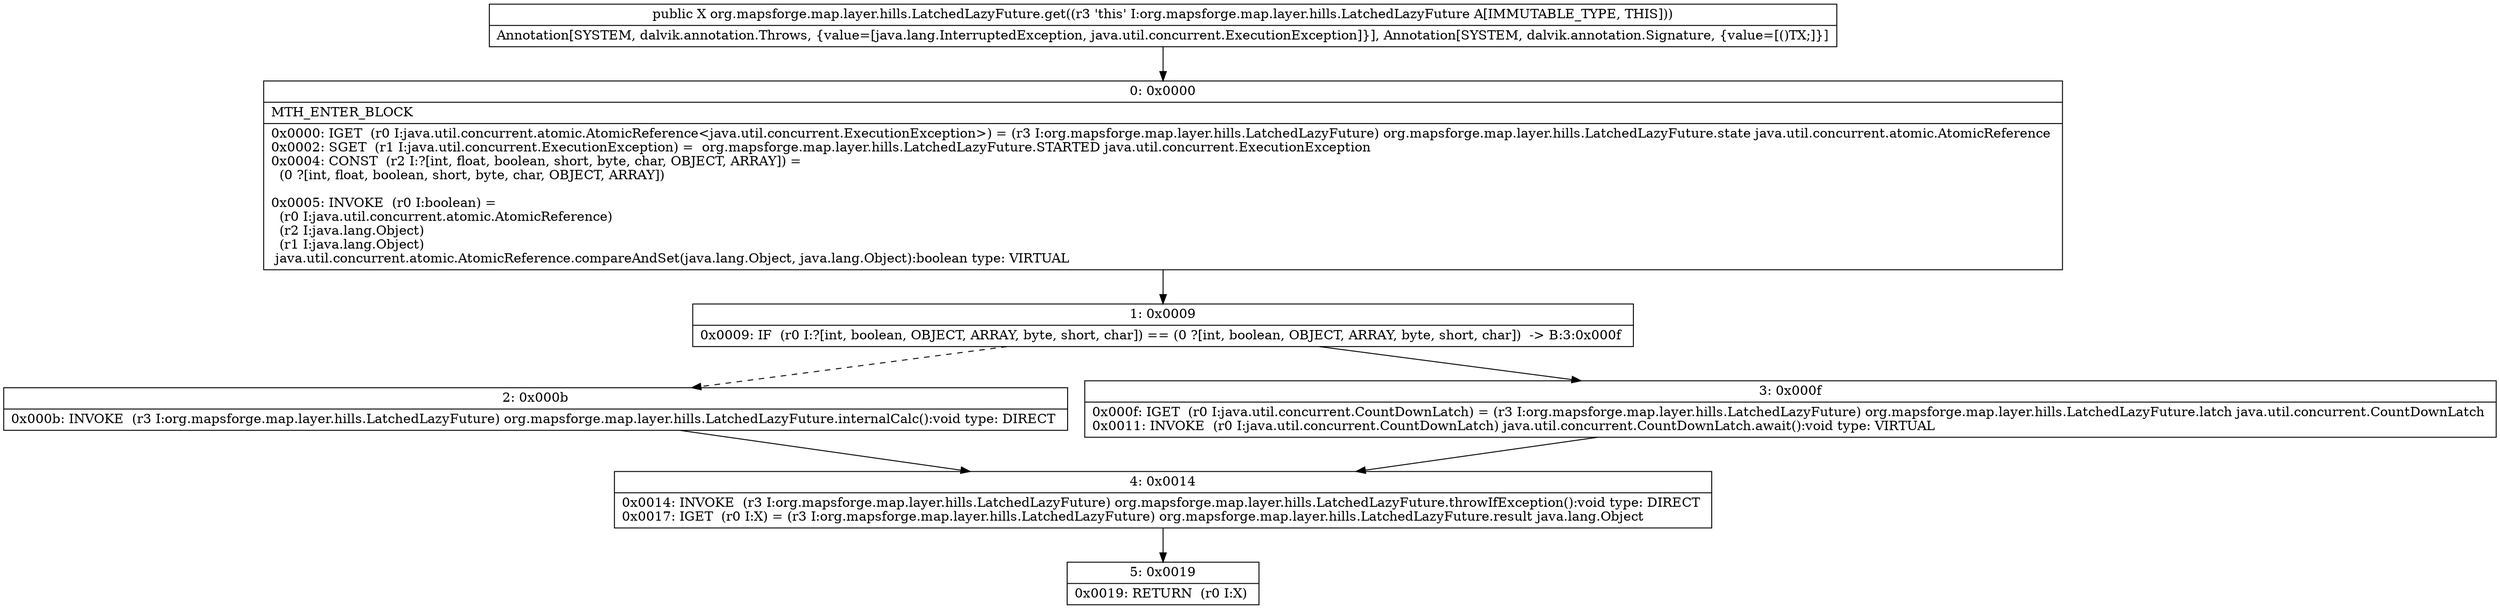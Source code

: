 digraph "CFG fororg.mapsforge.map.layer.hills.LatchedLazyFuture.get()Ljava\/lang\/Object;" {
Node_0 [shape=record,label="{0\:\ 0x0000|MTH_ENTER_BLOCK\l|0x0000: IGET  (r0 I:java.util.concurrent.atomic.AtomicReference\<java.util.concurrent.ExecutionException\>) = (r3 I:org.mapsforge.map.layer.hills.LatchedLazyFuture) org.mapsforge.map.layer.hills.LatchedLazyFuture.state java.util.concurrent.atomic.AtomicReference \l0x0002: SGET  (r1 I:java.util.concurrent.ExecutionException) =  org.mapsforge.map.layer.hills.LatchedLazyFuture.STARTED java.util.concurrent.ExecutionException \l0x0004: CONST  (r2 I:?[int, float, boolean, short, byte, char, OBJECT, ARRAY]) = \l  (0 ?[int, float, boolean, short, byte, char, OBJECT, ARRAY])\l \l0x0005: INVOKE  (r0 I:boolean) = \l  (r0 I:java.util.concurrent.atomic.AtomicReference)\l  (r2 I:java.lang.Object)\l  (r1 I:java.lang.Object)\l java.util.concurrent.atomic.AtomicReference.compareAndSet(java.lang.Object, java.lang.Object):boolean type: VIRTUAL \l}"];
Node_1 [shape=record,label="{1\:\ 0x0009|0x0009: IF  (r0 I:?[int, boolean, OBJECT, ARRAY, byte, short, char]) == (0 ?[int, boolean, OBJECT, ARRAY, byte, short, char])  \-\> B:3:0x000f \l}"];
Node_2 [shape=record,label="{2\:\ 0x000b|0x000b: INVOKE  (r3 I:org.mapsforge.map.layer.hills.LatchedLazyFuture) org.mapsforge.map.layer.hills.LatchedLazyFuture.internalCalc():void type: DIRECT \l}"];
Node_3 [shape=record,label="{3\:\ 0x000f|0x000f: IGET  (r0 I:java.util.concurrent.CountDownLatch) = (r3 I:org.mapsforge.map.layer.hills.LatchedLazyFuture) org.mapsforge.map.layer.hills.LatchedLazyFuture.latch java.util.concurrent.CountDownLatch \l0x0011: INVOKE  (r0 I:java.util.concurrent.CountDownLatch) java.util.concurrent.CountDownLatch.await():void type: VIRTUAL \l}"];
Node_4 [shape=record,label="{4\:\ 0x0014|0x0014: INVOKE  (r3 I:org.mapsforge.map.layer.hills.LatchedLazyFuture) org.mapsforge.map.layer.hills.LatchedLazyFuture.throwIfException():void type: DIRECT \l0x0017: IGET  (r0 I:X) = (r3 I:org.mapsforge.map.layer.hills.LatchedLazyFuture) org.mapsforge.map.layer.hills.LatchedLazyFuture.result java.lang.Object \l}"];
Node_5 [shape=record,label="{5\:\ 0x0019|0x0019: RETURN  (r0 I:X) \l}"];
MethodNode[shape=record,label="{public X org.mapsforge.map.layer.hills.LatchedLazyFuture.get((r3 'this' I:org.mapsforge.map.layer.hills.LatchedLazyFuture A[IMMUTABLE_TYPE, THIS]))  | Annotation[SYSTEM, dalvik.annotation.Throws, \{value=[java.lang.InterruptedException, java.util.concurrent.ExecutionException]\}], Annotation[SYSTEM, dalvik.annotation.Signature, \{value=[()TX;]\}]\l}"];
MethodNode -> Node_0;
Node_0 -> Node_1;
Node_1 -> Node_2[style=dashed];
Node_1 -> Node_3;
Node_2 -> Node_4;
Node_3 -> Node_4;
Node_4 -> Node_5;
}

